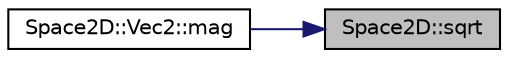 digraph "Space2D::sqrt"
{
 // INTERACTIVE_SVG=YES
 // LATEX_PDF_SIZE
  edge [fontname="Helvetica",fontsize="10",labelfontname="Helvetica",labelfontsize="10"];
  node [fontname="Helvetica",fontsize="10",shape=record];
  rankdir="RL";
  Node1 [label="Space2D::sqrt",height=0.2,width=0.4,color="black", fillcolor="grey75", style="filled", fontcolor="black",tooltip=" "];
  Node1 -> Node2 [dir="back",color="midnightblue",fontsize="10",style="solid",fontname="Helvetica"];
  Node2 [label="Space2D::Vec2::mag",height=0.2,width=0.4,color="black", fillcolor="white", style="filled",URL="$class_space2_d_1_1_vec2.html#a634ff810d510bb9a90840f48ca5968d4",tooltip="Magnitude of a Vec2."];
}
